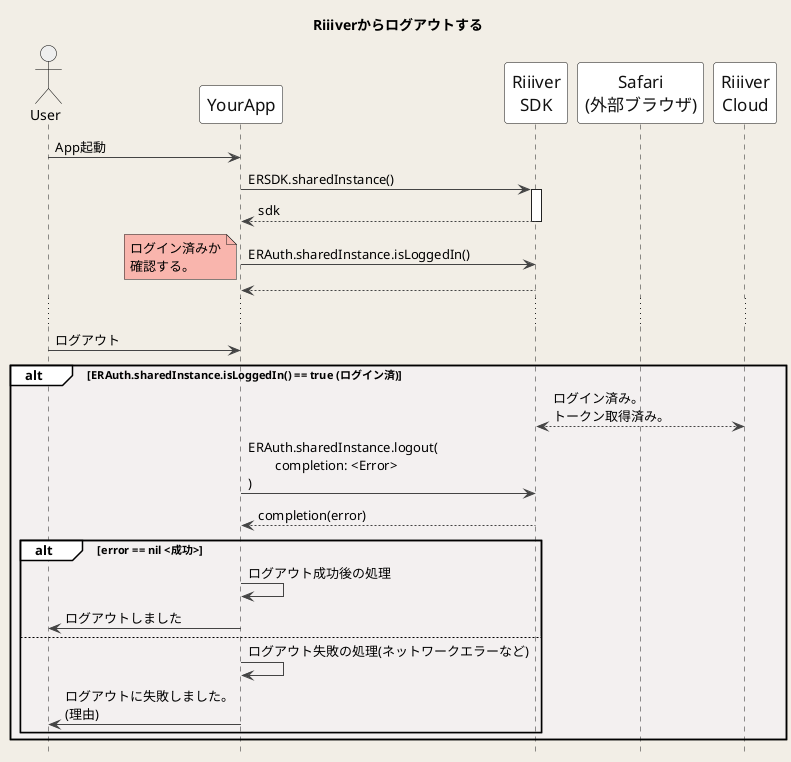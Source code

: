 @startuml
title Riiiverからログアウトする
hide footbox

skinparam DefaultFontName "Noto Sans JP, Helvetica, Arial, Liberation Sans"
skinparam BackgroundColor #F2EEE6
skinparam Shadowing false
skinparam NoteBackgroundColor #F9B5AD
skinparam NodeBorderColor #F26767

skinparam sequence {
ArrowColor #444444
ActorBorderColor Black
LifeLineBorderColor #222222
LifeLineBackgroundColor White
BoxBorderColor #FFFFFF
BoxBackgroundColor #F2fEf6
GroupBackgroundColor #FFFFFF
GroupBodyBackgroundColor #F3F0F0

ParticipantBorderColor #111111
ParticipantBackgroundColor White
ParticipantFontSize 17
ParticipantFontColor #111111
BoundaryBorderColor Gray
ActorBackgroundColor #eeeeee
ActorFontColor Black

}

actor User
participant YourApp as App
participant "Riiiver\nSDK" as ERSDK
participant "Safari\n(外部ブラウザ)" as Safari
participant "Riiiver\nCloud" as Riiiver

User -> App: App起動

App -> ERSDK: ERSDK.sharedInstance()
activate ERSDK
App <-- ERSDK: sdk
deactivate ERSDK

App -> ERSDK: ERAuth.sharedInstance.isLoggedIn()
note left: ログイン済みか\n確認する。
ERSDK --> App: 
...
User -> App: ログアウト
alt ERAuth.sharedInstance.isLoggedIn() == true (ログイン済)
    ERSDK <---> Riiiver: ログイン済み。\nトークン取得済み。
    App -> ERSDK: ERAuth.sharedInstance.logout(\n\tcompletion: <Error>\n)
    ERSDK --> App: completion(error)
    alt error == nil <成功>
        App -> App: ログアウト成功後の処理
        App -> User: ログアウトしました
    else
        App -> App: ログアウト失敗の処理(ネットワークエラーなど)
        App -> User: ログアウトに失敗しました。\n(理由)
    end
end





@enduml
